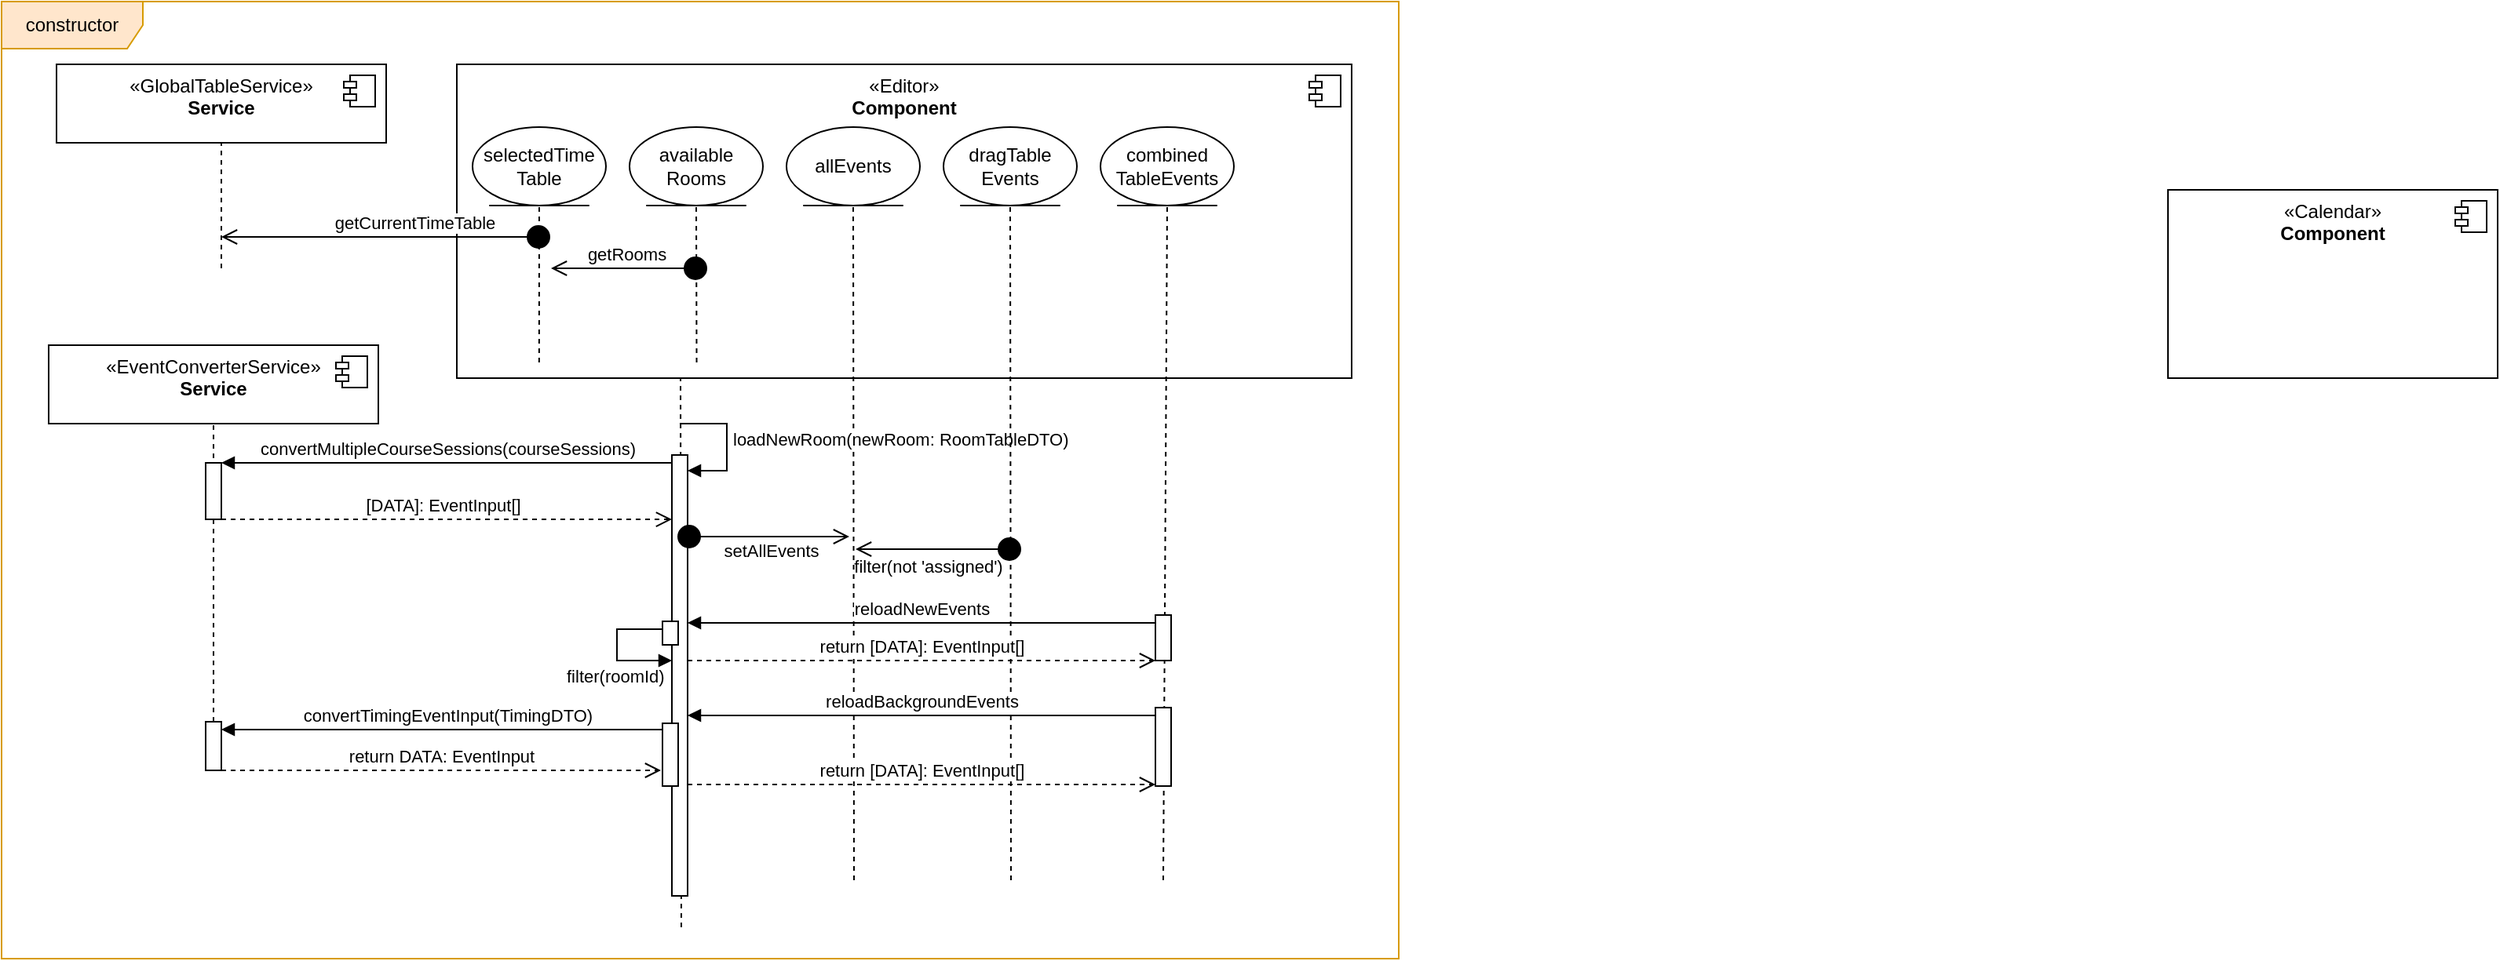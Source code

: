 <mxfile version="24.8.9" pages="3">
  <diagram name="Constructor" id="OEYMvdProBL-vhro1fig">
    <mxGraphModel dx="1218" dy="1740" grid="1" gridSize="10" guides="1" tooltips="1" connect="1" arrows="1" fold="1" page="1" pageScale="1" pageWidth="827" pageHeight="1169" math="0" shadow="0">
      <root>
        <mxCell id="0" />
        <mxCell id="1" parent="0" />
        <mxCell id="YF4buj9jZzacIkhpLvDc-4" value="«Editor&lt;span style=&quot;background-color: initial;&quot;&gt;»&lt;/span&gt;&lt;div&gt;&lt;b&gt;Component&lt;/b&gt;&lt;/div&gt;" style="html=1;dropTarget=0;whiteSpace=wrap;verticalAlign=top;" vertex="1" parent="1">
          <mxGeometry x="570" y="130" width="570" height="200" as="geometry" />
        </mxCell>
        <mxCell id="YF4buj9jZzacIkhpLvDc-5" value="" style="shape=module;jettyWidth=8;jettyHeight=4;" vertex="1" parent="YF4buj9jZzacIkhpLvDc-4">
          <mxGeometry x="1" width="20" height="20" relative="1" as="geometry">
            <mxPoint x="-27" y="7" as="offset" />
          </mxGeometry>
        </mxCell>
        <mxCell id="YF4buj9jZzacIkhpLvDc-9" value="«Calendar&lt;span style=&quot;background-color: initial;&quot;&gt;»&lt;/span&gt;&lt;div&gt;&lt;b&gt;Component&lt;/b&gt;&lt;/div&gt;" style="html=1;dropTarget=0;whiteSpace=wrap;verticalAlign=top;" vertex="1" parent="1">
          <mxGeometry x="1660" y="210" width="210" height="120" as="geometry" />
        </mxCell>
        <mxCell id="YF4buj9jZzacIkhpLvDc-10" value="" style="shape=module;jettyWidth=8;jettyHeight=4;" vertex="1" parent="YF4buj9jZzacIkhpLvDc-9">
          <mxGeometry x="1" width="20" height="20" relative="1" as="geometry">
            <mxPoint x="-27" y="7" as="offset" />
          </mxGeometry>
        </mxCell>
        <mxCell id="YF4buj9jZzacIkhpLvDc-45" value="«&lt;span style=&quot;text-align: left;&quot;&gt;GlobalTableService&lt;/span&gt;&lt;span style=&quot;background-color: initial;&quot;&gt;»&lt;/span&gt;&lt;div&gt;&lt;b&gt;Service&lt;/b&gt;&lt;/div&gt;" style="html=1;dropTarget=0;whiteSpace=wrap;verticalAlign=top;" vertex="1" parent="1">
          <mxGeometry x="315" y="130" width="210" height="50" as="geometry" />
        </mxCell>
        <mxCell id="YF4buj9jZzacIkhpLvDc-46" value="" style="shape=module;jettyWidth=8;jettyHeight=4;" vertex="1" parent="YF4buj9jZzacIkhpLvDc-45">
          <mxGeometry x="1" width="20" height="20" relative="1" as="geometry">
            <mxPoint x="-27" y="7" as="offset" />
          </mxGeometry>
        </mxCell>
        <mxCell id="YF4buj9jZzacIkhpLvDc-47" value="selectedTime&lt;br&gt;Table" style="ellipse;shape=umlEntity;whiteSpace=wrap;html=1;" vertex="1" parent="1">
          <mxGeometry x="580" y="170" width="85" height="50" as="geometry" />
        </mxCell>
        <mxCell id="YF4buj9jZzacIkhpLvDc-48" value="" style="endArrow=none;dashed=1;html=1;rounded=0;entryX=0.5;entryY=1;entryDx=0;entryDy=0;exitX=0.092;exitY=0.95;exitDx=0;exitDy=0;exitPerimeter=0;" edge="1" parent="1" target="YF4buj9jZzacIkhpLvDc-47" source="YF4buj9jZzacIkhpLvDc-4">
          <mxGeometry width="50" height="50" relative="1" as="geometry">
            <mxPoint x="620" y="400" as="sourcePoint" />
            <mxPoint x="624" y="230" as="targetPoint" />
          </mxGeometry>
        </mxCell>
        <mxCell id="YF4buj9jZzacIkhpLvDc-49" value="available&lt;br&gt;Rooms" style="ellipse;shape=umlEntity;whiteSpace=wrap;html=1;" vertex="1" parent="1">
          <mxGeometry x="680" y="170" width="85" height="50" as="geometry" />
        </mxCell>
        <mxCell id="YF4buj9jZzacIkhpLvDc-50" value="" style="endArrow=none;dashed=1;html=1;rounded=0;entryX=0.5;entryY=1;entryDx=0;entryDy=0;exitX=0.268;exitY=0.95;exitDx=0;exitDy=0;exitPerimeter=0;" edge="1" parent="1" target="YF4buj9jZzacIkhpLvDc-49" source="YF4buj9jZzacIkhpLvDc-4">
          <mxGeometry width="50" height="50" relative="1" as="geometry">
            <mxPoint x="723" y="400" as="sourcePoint" />
            <mxPoint x="724" y="230" as="targetPoint" />
          </mxGeometry>
        </mxCell>
        <mxCell id="YF4buj9jZzacIkhpLvDc-51" value="allEvents" style="ellipse;shape=umlEntity;whiteSpace=wrap;html=1;" vertex="1" parent="1">
          <mxGeometry x="780" y="170" width="85" height="50" as="geometry" />
        </mxCell>
        <mxCell id="YF4buj9jZzacIkhpLvDc-52" value="" style="endArrow=none;dashed=1;html=1;rounded=0;entryX=0.5;entryY=1;entryDx=0;entryDy=0;" edge="1" parent="1" target="YF4buj9jZzacIkhpLvDc-51">
          <mxGeometry width="50" height="50" relative="1" as="geometry">
            <mxPoint x="823" y="650" as="sourcePoint" />
            <mxPoint x="794" y="570" as="targetPoint" />
          </mxGeometry>
        </mxCell>
        <mxCell id="YF4buj9jZzacIkhpLvDc-53" value="" style="endArrow=none;dashed=1;html=1;rounded=0;entryX=0.5;entryY=1;entryDx=0;entryDy=0;" edge="1" parent="1" target="YF4buj9jZzacIkhpLvDc-45">
          <mxGeometry width="50" height="50" relative="1" as="geometry">
            <mxPoint x="420" y="260" as="sourcePoint" />
            <mxPoint x="380" y="235" as="targetPoint" />
          </mxGeometry>
        </mxCell>
        <mxCell id="YF4buj9jZzacIkhpLvDc-54" value="getCurrentTimeTable" style="html=1;verticalAlign=bottom;startArrow=circle;startFill=1;endArrow=open;startSize=6;endSize=8;curved=0;rounded=0;" edge="1" parent="1">
          <mxGeometry x="-0.165" width="80" relative="1" as="geometry">
            <mxPoint x="630" y="240" as="sourcePoint" />
            <mxPoint x="420" y="240" as="targetPoint" />
            <mxPoint as="offset" />
          </mxGeometry>
        </mxCell>
        <mxCell id="YF4buj9jZzacIkhpLvDc-57" value="getRooms" style="html=1;verticalAlign=bottom;startArrow=circle;startFill=1;endArrow=open;startSize=6;endSize=8;curved=0;rounded=0;" edge="1" parent="1">
          <mxGeometry x="0.052" width="80" relative="1" as="geometry">
            <mxPoint x="730" y="260" as="sourcePoint" />
            <mxPoint x="630" y="260" as="targetPoint" />
            <mxPoint as="offset" />
          </mxGeometry>
        </mxCell>
        <mxCell id="YF4buj9jZzacIkhpLvDc-59" value="«&lt;span style=&quot;text-align: left;&quot;&gt;EventConverterService&lt;/span&gt;&lt;span style=&quot;background-color: initial;&quot;&gt;»&lt;/span&gt;&lt;div&gt;&lt;b&gt;Service&lt;/b&gt;&lt;/div&gt;" style="html=1;dropTarget=0;whiteSpace=wrap;verticalAlign=top;" vertex="1" parent="1">
          <mxGeometry x="310" y="309" width="210" height="50" as="geometry" />
        </mxCell>
        <mxCell id="YF4buj9jZzacIkhpLvDc-60" value="" style="shape=module;jettyWidth=8;jettyHeight=4;" vertex="1" parent="YF4buj9jZzacIkhpLvDc-59">
          <mxGeometry x="1" width="20" height="20" relative="1" as="geometry">
            <mxPoint x="-27" y="7" as="offset" />
          </mxGeometry>
        </mxCell>
        <mxCell id="YF4buj9jZzacIkhpLvDc-61" value="" style="endArrow=none;dashed=1;html=1;rounded=0;entryX=0.5;entryY=1;entryDx=0;entryDy=0;" edge="1" parent="1" target="YF4buj9jZzacIkhpLvDc-59">
          <mxGeometry width="50" height="50" relative="1" as="geometry">
            <mxPoint x="415" y="579" as="sourcePoint" />
            <mxPoint x="375" y="424" as="targetPoint" />
          </mxGeometry>
        </mxCell>
        <mxCell id="YF4buj9jZzacIkhpLvDc-62" value="constructor" style="shape=umlFrame;whiteSpace=wrap;html=1;pointerEvents=0;width=90;height=30;fillColor=#ffe6cc;strokeColor=#d79b00;" vertex="1" parent="1">
          <mxGeometry x="280" y="90" width="890" height="610" as="geometry" />
        </mxCell>
        <mxCell id="YF4buj9jZzacIkhpLvDc-64" value="" style="html=1;verticalAlign=bottom;endArrow=open;dashed=1;endSize=8;curved=0;rounded=0;" edge="1" parent="1" target="YF4buj9jZzacIkhpLvDc-70">
          <mxGeometry x="-0.001" relative="1" as="geometry">
            <mxPoint x="420" y="420.01" as="sourcePoint" />
            <mxPoint x="820.23" y="420" as="targetPoint" />
            <mxPoint as="offset" />
          </mxGeometry>
        </mxCell>
        <mxCell id="YF4buj9jZzacIkhpLvDc-65" value="[DATA]: EventInput[]" style="edgeLabel;html=1;align=center;verticalAlign=middle;resizable=0;points=[];" vertex="1" connectable="0" parent="YF4buj9jZzacIkhpLvDc-64">
          <mxGeometry x="0.173" y="1" relative="1" as="geometry">
            <mxPoint x="-28" y="-8" as="offset" />
          </mxGeometry>
        </mxCell>
        <mxCell id="YF4buj9jZzacIkhpLvDc-66" value="" style="html=1;points=[[0,0,0,0,5],[0,1,0,0,-5],[1,0,0,0,5],[1,1,0,0,-5]];perimeter=orthogonalPerimeter;outlineConnect=0;targetShapes=umlLifeline;portConstraint=eastwest;newEdgeStyle={&quot;curved&quot;:0,&quot;rounded&quot;:0};" vertex="1" parent="1">
          <mxGeometry x="410" y="384" width="10" height="36" as="geometry" />
        </mxCell>
        <mxCell id="YF4buj9jZzacIkhpLvDc-69" value="" style="endArrow=none;dashed=1;html=1;rounded=0;entryX=0.25;entryY=1;entryDx=0;entryDy=0;" edge="1" parent="1" target="YF4buj9jZzacIkhpLvDc-4">
          <mxGeometry width="50" height="50" relative="1" as="geometry">
            <mxPoint x="713" y="680" as="sourcePoint" />
            <mxPoint x="824" y="500" as="targetPoint" />
          </mxGeometry>
        </mxCell>
        <mxCell id="YF4buj9jZzacIkhpLvDc-70" value="" style="html=1;points=[[0,0,0,0,5],[0,1,0,0,-5],[1,0,0,0,5],[1,1,0,0,-5]];perimeter=orthogonalPerimeter;outlineConnect=0;targetShapes=umlLifeline;portConstraint=eastwest;newEdgeStyle={&quot;curved&quot;:0,&quot;rounded&quot;:0};" vertex="1" parent="1">
          <mxGeometry x="707" y="379" width="10" height="281" as="geometry" />
        </mxCell>
        <mxCell id="YF4buj9jZzacIkhpLvDc-71" value="loadNewRoom(newRoom: RoomTableDTO)" style="html=1;align=left;spacingLeft=2;endArrow=block;rounded=0;edgeStyle=orthogonalEdgeStyle;curved=0;rounded=0;" edge="1" target="YF4buj9jZzacIkhpLvDc-70" parent="1">
          <mxGeometry x="-0.059" relative="1" as="geometry">
            <mxPoint x="712" y="359" as="sourcePoint" />
            <Array as="points">
              <mxPoint x="742" y="389" />
            </Array>
            <mxPoint as="offset" />
          </mxGeometry>
        </mxCell>
        <mxCell id="YF4buj9jZzacIkhpLvDc-72" value="convertMultipleCourseSessions(courseSessions)" style="html=1;verticalAlign=bottom;endArrow=block;curved=0;rounded=0;exitX=0;exitY=0;exitDx=0;exitDy=5;exitPerimeter=0;" edge="1" parent="1" source="YF4buj9jZzacIkhpLvDc-70">
          <mxGeometry width="80" relative="1" as="geometry">
            <mxPoint x="540" y="390" as="sourcePoint" />
            <mxPoint x="420" y="384" as="targetPoint" />
          </mxGeometry>
        </mxCell>
        <mxCell id="YF4buj9jZzacIkhpLvDc-74" value="dragTable&lt;br&gt;Events" style="ellipse;shape=umlEntity;whiteSpace=wrap;html=1;" vertex="1" parent="1">
          <mxGeometry x="880" y="170" width="85" height="50" as="geometry" />
        </mxCell>
        <mxCell id="YF4buj9jZzacIkhpLvDc-75" value="" style="endArrow=none;dashed=1;html=1;rounded=0;entryX=0.5;entryY=1;entryDx=0;entryDy=0;" edge="1" parent="1" target="YF4buj9jZzacIkhpLvDc-74">
          <mxGeometry width="50" height="50" relative="1" as="geometry">
            <mxPoint x="923" y="650" as="sourcePoint" />
            <mxPoint x="894" y="590" as="targetPoint" />
          </mxGeometry>
        </mxCell>
        <mxCell id="YF4buj9jZzacIkhpLvDc-76" value="combined&lt;br&gt;TableEvents" style="ellipse;shape=umlEntity;whiteSpace=wrap;html=1;" vertex="1" parent="1">
          <mxGeometry x="980" y="170" width="85" height="50" as="geometry" />
        </mxCell>
        <mxCell id="YF4buj9jZzacIkhpLvDc-77" value="" style="endArrow=none;dashed=1;html=1;rounded=0;entryX=0.5;entryY=1;entryDx=0;entryDy=0;" edge="1" parent="1" target="YF4buj9jZzacIkhpLvDc-76">
          <mxGeometry width="50" height="50" relative="1" as="geometry">
            <mxPoint x="1020" y="650" as="sourcePoint" />
            <mxPoint x="994" y="590" as="targetPoint" />
          </mxGeometry>
        </mxCell>
        <mxCell id="YF4buj9jZzacIkhpLvDc-78" value="&lt;span style=&quot;&quot;&gt;setAllEvents&lt;/span&gt;" style="html=1;verticalAlign=bottom;startArrow=circle;startFill=1;endArrow=open;startSize=6;endSize=8;curved=0;rounded=0;strokeColor=default;fontColor=default;labelBackgroundColor=none;" edge="1" parent="1">
          <mxGeometry x="0.091" y="-18" width="80" relative="1" as="geometry">
            <mxPoint x="710" y="431" as="sourcePoint" />
            <mxPoint x="820" y="431" as="targetPoint" />
            <mxPoint as="offset" />
          </mxGeometry>
        </mxCell>
        <mxCell id="YF4buj9jZzacIkhpLvDc-79" value="&lt;span style=&quot;&quot;&gt;filter(not &#39;assigned&#39;)&lt;/span&gt;" style="html=1;verticalAlign=bottom;startArrow=circle;startFill=1;endArrow=open;startSize=6;endSize=8;curved=0;rounded=0;strokeColor=default;fontColor=default;labelBackgroundColor=none;" edge="1" parent="1">
          <mxGeometry x="0.132" y="20" width="80" relative="1" as="geometry">
            <mxPoint x="930" y="439" as="sourcePoint" />
            <mxPoint x="824" y="439" as="targetPoint" />
            <mxPoint as="offset" />
          </mxGeometry>
        </mxCell>
        <mxCell id="YF4buj9jZzacIkhpLvDc-80" value="" style="html=1;points=[[0,0,0,0,5],[0,1,0,0,-5],[1,0,0,0,5],[1,1,0,0,-5]];perimeter=orthogonalPerimeter;outlineConnect=0;targetShapes=umlLifeline;portConstraint=eastwest;newEdgeStyle={&quot;curved&quot;:0,&quot;rounded&quot;:0};" vertex="1" parent="1">
          <mxGeometry x="1015" y="481" width="10" height="29" as="geometry" />
        </mxCell>
        <mxCell id="YF4buj9jZzacIkhpLvDc-81" value="reloadNewEvents" style="html=1;verticalAlign=bottom;endArrow=block;curved=0;rounded=0;exitX=0;exitY=0;exitDx=0;exitDy=5;exitPerimeter=0;" edge="1" parent="1" source="YF4buj9jZzacIkhpLvDc-80">
          <mxGeometry x="0.003" relative="1" as="geometry">
            <mxPoint x="1018" y="486" as="sourcePoint" />
            <mxPoint x="717" y="486" as="targetPoint" />
            <mxPoint as="offset" />
          </mxGeometry>
        </mxCell>
        <mxCell id="YF4buj9jZzacIkhpLvDc-82" value="return [DATA]: EventInput[]" style="html=1;verticalAlign=bottom;endArrow=open;dashed=1;endSize=8;curved=0;rounded=0;entryX=0;entryY=1;entryDx=0;entryDy=-5;entryPerimeter=0;" edge="1" parent="1">
          <mxGeometry x="-0.002" relative="1" as="geometry">
            <mxPoint x="1015" y="510" as="targetPoint" />
            <mxPoint x="717" y="510" as="sourcePoint" />
            <mxPoint as="offset" />
          </mxGeometry>
        </mxCell>
        <mxCell id="YF4buj9jZzacIkhpLvDc-87" value="filter(roomId)" style="html=1;align=left;spacingLeft=2;endArrow=block;rounded=0;edgeStyle=orthogonalEdgeStyle;curved=0;rounded=0;labelBackgroundColor=none;" edge="1" target="YF4buj9jZzacIkhpLvDc-70" parent="1">
          <mxGeometry x="0.263" y="-41" relative="1" as="geometry">
            <mxPoint x="702" y="490" as="sourcePoint" />
            <Array as="points">
              <mxPoint x="672" y="490" />
              <mxPoint x="672" y="510" />
            </Array>
            <mxPoint x="707" y="520" as="targetPoint" />
            <mxPoint x="-40" y="-31" as="offset" />
          </mxGeometry>
        </mxCell>
        <mxCell id="YF4buj9jZzacIkhpLvDc-88" value="" style="html=1;points=[[0,0,0,0,5],[0,1,0,0,-5],[1,0,0,0,5],[1,1,0,0,-5]];perimeter=orthogonalPerimeter;outlineConnect=0;targetShapes=umlLifeline;portConstraint=eastwest;newEdgeStyle={&quot;curved&quot;:0,&quot;rounded&quot;:0};" vertex="1" parent="1">
          <mxGeometry x="701" y="485" width="10" height="15" as="geometry" />
        </mxCell>
        <mxCell id="YF4buj9jZzacIkhpLvDc-94" value="" style="html=1;points=[[0,0,0,0,5],[0,1,0,0,-5],[1,0,0,0,5],[1,1,0,0,-5]];perimeter=orthogonalPerimeter;outlineConnect=0;targetShapes=umlLifeline;portConstraint=eastwest;newEdgeStyle={&quot;curved&quot;:0,&quot;rounded&quot;:0};" vertex="1" parent="1">
          <mxGeometry x="1015" y="540" width="10" height="50" as="geometry" />
        </mxCell>
        <mxCell id="YF4buj9jZzacIkhpLvDc-95" value="reloadBackgroundEvents" style="html=1;verticalAlign=bottom;endArrow=block;curved=0;rounded=0;exitX=0;exitY=0;exitDx=0;exitDy=5;exitPerimeter=0;" edge="1" parent="1" source="YF4buj9jZzacIkhpLvDc-94">
          <mxGeometry x="0.003" relative="1" as="geometry">
            <mxPoint x="1018" y="545" as="sourcePoint" />
            <mxPoint x="717" y="545" as="targetPoint" />
            <mxPoint as="offset" />
          </mxGeometry>
        </mxCell>
        <mxCell id="YF4buj9jZzacIkhpLvDc-96" value="return [DATA]: EventInput[]" style="html=1;verticalAlign=bottom;endArrow=open;dashed=1;endSize=8;curved=0;rounded=0;entryX=0;entryY=1;entryDx=0;entryDy=-5;entryPerimeter=0;" edge="1" parent="1">
          <mxGeometry relative="1" as="geometry">
            <mxPoint x="1015" y="589" as="targetPoint" />
            <mxPoint x="717" y="589" as="sourcePoint" />
          </mxGeometry>
        </mxCell>
        <mxCell id="YF4buj9jZzacIkhpLvDc-99" value="" style="html=1;points=[[0,0,0,0,5],[0,1,0,0,-5],[1,0,0,0,5],[1,1,0,0,-5]];perimeter=orthogonalPerimeter;outlineConnect=0;targetShapes=umlLifeline;portConstraint=eastwest;newEdgeStyle={&quot;curved&quot;:0,&quot;rounded&quot;:0};" vertex="1" parent="1">
          <mxGeometry x="410" y="549" width="10" height="31" as="geometry" />
        </mxCell>
        <mxCell id="YF4buj9jZzacIkhpLvDc-100" value="convertTimingEventInput(TimingDTO)" style="html=1;verticalAlign=bottom;endArrow=block;curved=0;rounded=0;entryX=1;entryY=0;entryDx=0;entryDy=5;" edge="1" target="YF4buj9jZzacIkhpLvDc-99" parent="1">
          <mxGeometry relative="1" as="geometry">
            <mxPoint x="707" y="554" as="sourcePoint" />
          </mxGeometry>
        </mxCell>
        <mxCell id="YF4buj9jZzacIkhpLvDc-101" value="return DATA: EventInput" style="html=1;verticalAlign=bottom;endArrow=open;dashed=1;endSize=8;curved=0;rounded=0;" edge="1" source="YF4buj9jZzacIkhpLvDc-99" parent="1">
          <mxGeometry relative="1" as="geometry">
            <mxPoint x="700" y="580" as="targetPoint" />
            <mxPoint x="420" y="589" as="sourcePoint" />
          </mxGeometry>
        </mxCell>
        <mxCell id="YF4buj9jZzacIkhpLvDc-102" value="" style="html=1;points=[[0,0,0,0,5],[0,1,0,0,-5],[1,0,0,0,5],[1,1,0,0,-5]];perimeter=orthogonalPerimeter;outlineConnect=0;targetShapes=umlLifeline;portConstraint=eastwest;newEdgeStyle={&quot;curved&quot;:0,&quot;rounded&quot;:0};" vertex="1" parent="1">
          <mxGeometry x="701" y="550" width="10" height="40" as="geometry" />
        </mxCell>
      </root>
    </mxGraphModel>
  </diagram>
  <diagram id="rB-nJTwLD42lY_pZeYb6" name="models">
    <mxGraphModel dx="792" dy="1097" grid="1" gridSize="10" guides="1" tooltips="1" connect="1" arrows="1" fold="1" page="1" pageScale="1" pageWidth="827" pageHeight="1169" math="0" shadow="0">
      <root>
        <mxCell id="0" />
        <mxCell id="1" parent="0" />
        <mxCell id="kin64pT6mvpHCst4erMa-1" value="&lt;div&gt;«class»&lt;/div&gt;&lt;b&gt;CourseSessionDTO&lt;/b&gt;" style="swimlane;fontStyle=0;childLayout=stackLayout;horizontal=1;startSize=40;fillColor=none;horizontalStack=0;resizeParent=1;resizeParentMax=0;resizeLast=0;collapsible=1;marginBottom=0;whiteSpace=wrap;html=1;" vertex="1" parent="1">
          <mxGeometry x="20" y="20" width="210" height="352" as="geometry" />
        </mxCell>
        <mxCell id="kin64pT6mvpHCst4erMa-2" value="+ id: number" style="text;strokeColor=none;fillColor=none;align=left;verticalAlign=top;spacingLeft=4;spacingRight=4;overflow=hidden;rotatable=0;points=[[0,0.5],[1,0.5]];portConstraint=eastwest;whiteSpace=wrap;html=1;" vertex="1" parent="kin64pT6mvpHCst4erMa-1">
          <mxGeometry y="40" width="210" height="26" as="geometry" />
        </mxCell>
        <mxCell id="kin64pT6mvpHCst4erMa-3" value="+ name: string" style="text;strokeColor=none;fillColor=none;align=left;verticalAlign=top;spacingLeft=4;spacingRight=4;overflow=hidden;rotatable=0;points=[[0,0.5],[1,0.5]];portConstraint=eastwest;whiteSpace=wrap;html=1;" vertex="1" parent="kin64pT6mvpHCst4erMa-1">
          <mxGeometry y="66" width="210" height="26" as="geometry" />
        </mxCell>
        <mxCell id="kin64pT6mvpHCst4erMa-4" value="+ assigend: boolean" style="text;strokeColor=none;fillColor=none;align=left;verticalAlign=top;spacingLeft=4;spacingRight=4;overflow=hidden;rotatable=0;points=[[0,0.5],[1,0.5]];portConstraint=eastwest;whiteSpace=wrap;html=1;" vertex="1" parent="kin64pT6mvpHCst4erMa-1">
          <mxGeometry y="92" width="210" height="26" as="geometry" />
        </mxCell>
        <mxCell id="kin64pT6mvpHCst4erMa-8" value="+ fixed: boolean" style="text;strokeColor=none;fillColor=none;align=left;verticalAlign=top;spacingLeft=4;spacingRight=4;overflow=hidden;rotatable=0;points=[[0,0.5],[1,0.5]];portConstraint=eastwest;whiteSpace=wrap;html=1;" vertex="1" parent="kin64pT6mvpHCst4erMa-1">
          <mxGeometry y="118" width="210" height="26" as="geometry" />
        </mxCell>
        <mxCell id="kin64pT6mvpHCst4erMa-10" value="+ duration: number" style="text;strokeColor=none;fillColor=none;align=left;verticalAlign=top;spacingLeft=4;spacingRight=4;overflow=hidden;rotatable=0;points=[[0,0.5],[1,0.5]];portConstraint=eastwest;whiteSpace=wrap;html=1;" vertex="1" parent="kin64pT6mvpHCst4erMa-1">
          <mxGeometry y="144" width="210" height="26" as="geometry" />
        </mxCell>
        <mxCell id="kin64pT6mvpHCst4erMa-9" value="+ courseID: number" style="text;strokeColor=none;fillColor=none;align=left;verticalAlign=top;spacingLeft=4;spacingRight=4;overflow=hidden;rotatable=0;points=[[0,0.5],[1,0.5]];portConstraint=eastwest;whiteSpace=wrap;html=1;" vertex="1" parent="kin64pT6mvpHCst4erMa-1">
          <mxGeometry y="170" width="210" height="26" as="geometry" />
        </mxCell>
        <mxCell id="kin64pT6mvpHCst4erMa-11" value="+ semester: number" style="text;strokeColor=none;fillColor=none;align=left;verticalAlign=top;spacingLeft=4;spacingRight=4;overflow=hidden;rotatable=0;points=[[0,0.5],[1,0.5]];portConstraint=eastwest;whiteSpace=wrap;html=1;" vertex="1" parent="kin64pT6mvpHCst4erMa-1">
          <mxGeometry y="196" width="210" height="26" as="geometry" />
        </mxCell>
        <mxCell id="kin64pT6mvpHCst4erMa-12" value="+ studyType: string" style="text;strokeColor=none;fillColor=none;align=left;verticalAlign=top;spacingLeft=4;spacingRight=4;overflow=hidden;rotatable=0;points=[[0,0.5],[1,0.5]];portConstraint=eastwest;whiteSpace=wrap;html=1;" vertex="1" parent="kin64pT6mvpHCst4erMa-1">
          <mxGeometry y="222" width="210" height="26" as="geometry" />
        </mxCell>
        <mxCell id="kin64pT6mvpHCst4erMa-14" value="+ numberOfParticipants: number" style="text;strokeColor=none;fillColor=none;align=left;verticalAlign=top;spacingLeft=4;spacingRight=4;overflow=hidden;rotatable=0;points=[[0,0.5],[1,0.5]];portConstraint=eastwest;whiteSpace=wrap;html=1;" vertex="1" parent="kin64pT6mvpHCst4erMa-1">
          <mxGeometry y="248" width="210" height="26" as="geometry" />
        </mxCell>
        <mxCell id="kin64pT6mvpHCst4erMa-13" value="+ timingConstraints: TimingDTO[]" style="text;strokeColor=none;fillColor=none;align=left;verticalAlign=top;spacingLeft=4;spacingRight=4;overflow=hidden;rotatable=0;points=[[0,0.5],[1,0.5]];portConstraint=eastwest;whiteSpace=wrap;html=1;" vertex="1" parent="kin64pT6mvpHCst4erMa-1">
          <mxGeometry y="274" width="210" height="26" as="geometry" />
        </mxCell>
        <mxCell id="kin64pT6mvpHCst4erMa-15" value="+ timing: TimingDTO | null" style="text;strokeColor=none;fillColor=none;align=left;verticalAlign=top;spacingLeft=4;spacingRight=4;overflow=hidden;rotatable=0;points=[[0,0.5],[1,0.5]];portConstraint=eastwest;whiteSpace=wrap;html=1;" vertex="1" parent="kin64pT6mvpHCst4erMa-1">
          <mxGeometry y="300" width="210" height="26" as="geometry" />
        </mxCell>
        <mxCell id="kin64pT6mvpHCst4erMa-16" value="+ roomTable: RoomTableDTO | null" style="text;strokeColor=none;fillColor=none;align=left;verticalAlign=top;spacingLeft=4;spacingRight=4;overflow=hidden;rotatable=0;points=[[0,0.5],[1,0.5]];portConstraint=eastwest;whiteSpace=wrap;html=1;" vertex="1" parent="kin64pT6mvpHCst4erMa-1">
          <mxGeometry y="326" width="210" height="26" as="geometry" />
        </mxCell>
        <mxCell id="kin64pT6mvpHCst4erMa-17" value="&lt;div&gt;«class»&lt;/div&gt;&lt;b&gt;CourseDTO&lt;/b&gt;" style="swimlane;fontStyle=0;childLayout=stackLayout;horizontal=1;startSize=40;fillColor=none;horizontalStack=0;resizeParent=1;resizeParentMax=0;resizeLast=0;collapsible=1;marginBottom=0;whiteSpace=wrap;html=1;" vertex="1" parent="1">
          <mxGeometry x="260" y="20" width="210" height="378" as="geometry" />
        </mxCell>
        <mxCell id="kin64pT6mvpHCst4erMa-18" value="+ id: number" style="text;strokeColor=none;fillColor=none;align=left;verticalAlign=top;spacingLeft=4;spacingRight=4;overflow=hidden;rotatable=0;points=[[0,0.5],[1,0.5]];portConstraint=eastwest;whiteSpace=wrap;html=1;" vertex="1" parent="kin64pT6mvpHCst4erMa-17">
          <mxGeometry y="40" width="210" height="26" as="geometry" />
        </mxCell>
        <mxCell id="kin64pT6mvpHCst4erMa-19" value="+ name: string" style="text;strokeColor=none;fillColor=none;align=left;verticalAlign=top;spacingLeft=4;spacingRight=4;overflow=hidden;rotatable=0;points=[[0,0.5],[1,0.5]];portConstraint=eastwest;whiteSpace=wrap;html=1;" vertex="1" parent="kin64pT6mvpHCst4erMa-17">
          <mxGeometry y="66" width="210" height="26" as="geometry" />
        </mxCell>
        <mxCell id="kin64pT6mvpHCst4erMa-20" value="+ courseType: string" style="text;strokeColor=none;fillColor=none;align=left;verticalAlign=top;spacingLeft=4;spacingRight=4;overflow=hidden;rotatable=0;points=[[0,0.5],[1,0.5]];portConstraint=eastwest;whiteSpace=wrap;html=1;" vertex="1" parent="kin64pT6mvpHCst4erMa-17">
          <mxGeometry y="92" width="210" height="26" as="geometry" />
        </mxCell>
        <mxCell id="kin64pT6mvpHCst4erMa-23" value="+ computerNecessary: boolean" style="text;strokeColor=none;fillColor=none;align=left;verticalAlign=top;spacingLeft=4;spacingRight=4;overflow=hidden;rotatable=0;points=[[0,0.5],[1,0.5]];portConstraint=eastwest;whiteSpace=wrap;html=1;" vertex="1" parent="kin64pT6mvpHCst4erMa-17">
          <mxGeometry y="118" width="210" height="26" as="geometry" />
        </mxCell>
        <mxCell id="kin64pT6mvpHCst4erMa-22" value="+ duration: number" style="text;strokeColor=none;fillColor=none;align=left;verticalAlign=top;spacingLeft=4;spacingRight=4;overflow=hidden;rotatable=0;points=[[0,0.5],[1,0.5]];portConstraint=eastwest;whiteSpace=wrap;html=1;" vertex="1" parent="kin64pT6mvpHCst4erMa-17">
          <mxGeometry y="144" width="210" height="26" as="geometry" />
        </mxCell>
        <mxCell id="kin64pT6mvpHCst4erMa-24" value="+ createdAt: string" style="text;strokeColor=none;fillColor=none;align=left;verticalAlign=top;spacingLeft=4;spacingRight=4;overflow=hidden;rotatable=0;points=[[0,0.5],[1,0.5]];portConstraint=eastwest;whiteSpace=wrap;html=1;" vertex="1" parent="kin64pT6mvpHCst4erMa-17">
          <mxGeometry y="170" width="210" height="26" as="geometry" />
        </mxCell>
        <mxCell id="kin64pT6mvpHCst4erMa-25" value="+ updatedAt: string" style="text;strokeColor=none;fillColor=none;align=left;verticalAlign=top;spacingLeft=4;spacingRight=4;overflow=hidden;rotatable=0;points=[[0,0.5],[1,0.5]];portConstraint=eastwest;whiteSpace=wrap;html=1;" vertex="1" parent="kin64pT6mvpHCst4erMa-17">
          <mxGeometry y="196" width="210" height="26" as="geometry" />
        </mxCell>
        <mxCell id="kin64pT6mvpHCst4erMa-21" value="+ studyType: string" style="text;strokeColor=none;fillColor=none;align=left;verticalAlign=top;spacingLeft=4;spacingRight=4;overflow=hidden;rotatable=0;points=[[0,0.5],[1,0.5]];portConstraint=eastwest;whiteSpace=wrap;html=1;" vertex="1" parent="kin64pT6mvpHCst4erMa-17">
          <mxGeometry y="222" width="210" height="26" as="geometry" />
        </mxCell>
        <mxCell id="kin64pT6mvpHCst4erMa-26" value="+ numberOfParticipants: number" style="text;strokeColor=none;fillColor=none;align=left;verticalAlign=top;spacingLeft=4;spacingRight=4;overflow=hidden;rotatable=0;points=[[0,0.5],[1,0.5]];portConstraint=eastwest;whiteSpace=wrap;html=1;" vertex="1" parent="kin64pT6mvpHCst4erMa-17">
          <mxGeometry y="248" width="210" height="26" as="geometry" />
        </mxCell>
        <mxCell id="kin64pT6mvpHCst4erMa-27" value="+ timingConstraints: TimingDTO[]" style="text;strokeColor=none;fillColor=none;align=left;verticalAlign=top;spacingLeft=4;spacingRight=4;overflow=hidden;rotatable=0;points=[[0,0.5],[1,0.5]];portConstraint=eastwest;whiteSpace=wrap;html=1;" vertex="1" parent="kin64pT6mvpHCst4erMa-17">
          <mxGeometry y="274" width="210" height="26" as="geometry" />
        </mxCell>
        <mxCell id="kin64pT6mvpHCst4erMa-28" value="+ numberOfGroups: number" style="text;strokeColor=none;fillColor=none;align=left;verticalAlign=top;spacingLeft=4;spacingRight=4;overflow=hidden;rotatable=0;points=[[0,0.5],[1,0.5]];portConstraint=eastwest;whiteSpace=wrap;html=1;" vertex="1" parent="kin64pT6mvpHCst4erMa-17">
          <mxGeometry y="300" width="210" height="26" as="geometry" />
        </mxCell>
        <mxCell id="kin64pT6mvpHCst4erMa-29" value="+ split: boolean" style="text;strokeColor=none;fillColor=none;align=left;verticalAlign=top;spacingLeft=4;spacingRight=4;overflow=hidden;rotatable=0;points=[[0,0.5],[1,0.5]];portConstraint=eastwest;whiteSpace=wrap;html=1;" vertex="1" parent="kin64pT6mvpHCst4erMa-17">
          <mxGeometry y="326" width="210" height="26" as="geometry" />
        </mxCell>
        <mxCell id="kin64pT6mvpHCst4erMa-30" value="+ splitTimes: number[]" style="text;strokeColor=none;fillColor=none;align=left;verticalAlign=top;spacingLeft=4;spacingRight=4;overflow=hidden;rotatable=0;points=[[0,0.5],[1,0.5]];portConstraint=eastwest;whiteSpace=wrap;html=1;" vertex="1" parent="kin64pT6mvpHCst4erMa-17">
          <mxGeometry y="352" width="210" height="26" as="geometry" />
        </mxCell>
        <mxCell id="kin64pT6mvpHCst4erMa-31" value="&lt;div&gt;«class»&lt;/div&gt;&lt;b&gt;Room&lt;/b&gt;" style="swimlane;fontStyle=0;childLayout=stackLayout;horizontal=1;startSize=40;fillColor=none;horizontalStack=0;resizeParent=1;resizeParentMax=0;resizeLast=0;collapsible=1;marginBottom=0;whiteSpace=wrap;html=1;" vertex="1" parent="1">
          <mxGeometry x="260" y="410" width="210" height="222" as="geometry" />
        </mxCell>
        <mxCell id="kin64pT6mvpHCst4erMa-32" value="+ id: number" style="text;strokeColor=none;fillColor=none;align=left;verticalAlign=top;spacingLeft=4;spacingRight=4;overflow=hidden;rotatable=0;points=[[0,0.5],[1,0.5]];portConstraint=eastwest;whiteSpace=wrap;html=1;" vertex="1" parent="kin64pT6mvpHCst4erMa-31">
          <mxGeometry y="40" width="210" height="26" as="geometry" />
        </mxCell>
        <mxCell id="kin64pT6mvpHCst4erMa-34" value="+ capacity: number" style="text;strokeColor=none;fillColor=none;align=left;verticalAlign=top;spacingLeft=4;spacingRight=4;overflow=hidden;rotatable=0;points=[[0,0.5],[1,0.5]];portConstraint=eastwest;whiteSpace=wrap;html=1;" vertex="1" parent="kin64pT6mvpHCst4erMa-31">
          <mxGeometry y="66" width="210" height="26" as="geometry" />
        </mxCell>
        <mxCell id="kin64pT6mvpHCst4erMa-35" value="+ isComputerAvailable: boolean" style="text;strokeColor=none;fillColor=none;align=left;verticalAlign=top;spacingLeft=4;spacingRight=4;overflow=hidden;rotatable=0;points=[[0,0.5],[1,0.5]];portConstraint=eastwest;whiteSpace=wrap;html=1;" vertex="1" parent="kin64pT6mvpHCst4erMa-31">
          <mxGeometry y="92" width="210" height="26" as="geometry" />
        </mxCell>
        <mxCell id="kin64pT6mvpHCst4erMa-41" value="+ timingConstraints: TimingDTO[]" style="text;strokeColor=none;fillColor=none;align=left;verticalAlign=top;spacingLeft=4;spacingRight=4;overflow=hidden;rotatable=0;points=[[0,0.5],[1,0.5]];portConstraint=eastwest;whiteSpace=wrap;html=1;" vertex="1" parent="kin64pT6mvpHCst4erMa-31">
          <mxGeometry y="118" width="210" height="26" as="geometry" />
        </mxCell>
        <mxCell id="kin64pT6mvpHCst4erMa-33" value="+ tmpEvents: EventImpl[]" style="text;strokeColor=none;fillColor=none;align=left;verticalAlign=top;spacingLeft=4;spacingRight=4;overflow=hidden;rotatable=0;points=[[0,0.5],[1,0.5]];portConstraint=eastwest;whiteSpace=wrap;html=1;" vertex="1" parent="kin64pT6mvpHCst4erMa-31">
          <mxGeometry y="144" width="210" height="26" as="geometry" />
        </mxCell>
        <mxCell id="PLW3w9AfkaJKzvELSRnI-2" value="+ updatedAt: string" style="text;strokeColor=none;fillColor=none;align=left;verticalAlign=top;spacingLeft=4;spacingRight=4;overflow=hidden;rotatable=0;points=[[0,0.5],[1,0.5]];portConstraint=eastwest;whiteSpace=wrap;html=1;" vertex="1" parent="kin64pT6mvpHCst4erMa-31">
          <mxGeometry y="170" width="210" height="26" as="geometry" />
        </mxCell>
        <mxCell id="HrC1uOCENkF2FQWZSUqc-25" value="+ updatedAt: string" style="text;strokeColor=none;fillColor=none;align=left;verticalAlign=top;spacingLeft=4;spacingRight=4;overflow=hidden;rotatable=0;points=[[0,0.5],[1,0.5]];portConstraint=eastwest;whiteSpace=wrap;html=1;" vertex="1" parent="kin64pT6mvpHCst4erMa-31">
          <mxGeometry y="196" width="210" height="26" as="geometry" />
        </mxCell>
        <mxCell id="HrC1uOCENkF2FQWZSUqc-1" value="«class»&lt;b&gt;&lt;br&gt;TimeTableDTO&lt;/b&gt;" style="swimlane;fontStyle=0;childLayout=stackLayout;horizontal=1;startSize=40;fillColor=none;horizontalStack=0;resizeParent=1;resizeParentMax=0;resizeLast=0;collapsible=1;marginBottom=0;whiteSpace=wrap;html=1;" vertex="1" parent="1">
          <mxGeometry x="534" y="20" width="240" height="248" as="geometry" />
        </mxCell>
        <mxCell id="HrC1uOCENkF2FQWZSUqc-2" value="+ id: number" style="text;strokeColor=none;fillColor=none;align=left;verticalAlign=top;spacingLeft=4;spacingRight=4;overflow=hidden;rotatable=0;points=[[0,0.5],[1,0.5]];portConstraint=eastwest;whiteSpace=wrap;html=1;" vertex="1" parent="HrC1uOCENkF2FQWZSUqc-1">
          <mxGeometry y="40" width="240" height="26" as="geometry" />
        </mxCell>
        <mxCell id="HrC1uOCENkF2FQWZSUqc-3" value="+ semester: string" style="text;strokeColor=none;fillColor=none;align=left;verticalAlign=top;spacingLeft=4;spacingRight=4;overflow=hidden;rotatable=0;points=[[0,0.5],[1,0.5]];portConstraint=eastwest;whiteSpace=wrap;html=1;" vertex="1" parent="HrC1uOCENkF2FQWZSUqc-1">
          <mxGeometry y="66" width="240" height="26" as="geometry" />
        </mxCell>
        <mxCell id="HrC1uOCENkF2FQWZSUqc-4" value="+ year: number" style="text;strokeColor=none;fillColor=none;align=left;verticalAlign=top;spacingLeft=4;spacingRight=4;overflow=hidden;rotatable=0;points=[[0,0.5],[1,0.5]];portConstraint=eastwest;whiteSpace=wrap;html=1;" vertex="1" parent="HrC1uOCENkF2FQWZSUqc-1">
          <mxGeometry y="92" width="240" height="26" as="geometry" />
        </mxCell>
        <mxCell id="HrC1uOCENkF2FQWZSUqc-5" value="+ status: string" style="text;strokeColor=none;fillColor=none;align=left;verticalAlign=top;spacingLeft=4;spacingRight=4;overflow=hidden;rotatable=0;points=[[0,0.5],[1,0.5]];portConstraint=eastwest;whiteSpace=wrap;html=1;" vertex="1" parent="HrC1uOCENkF2FQWZSUqc-1">
          <mxGeometry y="118" width="240" height="26" as="geometry" />
        </mxCell>
        <mxCell id="HrC1uOCENkF2FQWZSUqc-6" value="+ roomTables: RoomTableDTO[]" style="text;strokeColor=none;fillColor=none;align=left;verticalAlign=top;spacingLeft=4;spacingRight=4;overflow=hidden;rotatable=0;points=[[0,0.5],[1,0.5]];portConstraint=eastwest;whiteSpace=wrap;html=1;" vertex="1" parent="HrC1uOCENkF2FQWZSUqc-1">
          <mxGeometry y="144" width="240" height="26" as="geometry" />
        </mxCell>
        <mxCell id="HrC1uOCENkF2FQWZSUqc-8" value="+ courseSessions: CourseSessionDTO[]" style="text;strokeColor=none;fillColor=none;align=left;verticalAlign=top;spacingLeft=4;spacingRight=4;overflow=hidden;rotatable=0;points=[[0,0.5],[1,0.5]];portConstraint=eastwest;whiteSpace=wrap;html=1;" vertex="1" parent="HrC1uOCENkF2FQWZSUqc-1">
          <mxGeometry y="170" width="240" height="26" as="geometry" />
        </mxCell>
        <mxCell id="HrC1uOCENkF2FQWZSUqc-9" value="+ createdAt: string" style="text;strokeColor=none;fillColor=none;align=left;verticalAlign=top;spacingLeft=4;spacingRight=4;overflow=hidden;rotatable=0;points=[[0,0.5],[1,0.5]];portConstraint=eastwest;whiteSpace=wrap;html=1;" vertex="1" parent="HrC1uOCENkF2FQWZSUqc-1">
          <mxGeometry y="196" width="240" height="26" as="geometry" />
        </mxCell>
        <mxCell id="HrC1uOCENkF2FQWZSUqc-7" value="+ updatedAt: string" style="text;strokeColor=none;fillColor=none;align=left;verticalAlign=top;spacingLeft=4;spacingRight=4;overflow=hidden;rotatable=0;points=[[0,0.5],[1,0.5]];portConstraint=eastwest;whiteSpace=wrap;html=1;" vertex="1" parent="HrC1uOCENkF2FQWZSUqc-1">
          <mxGeometry y="222" width="240" height="26" as="geometry" />
        </mxCell>
        <mxCell id="HrC1uOCENkF2FQWZSUqc-10" value="&lt;div&gt;«class»&lt;/div&gt;&lt;b&gt;TmpTimeTableDTO&lt;/b&gt;" style="swimlane;fontStyle=0;childLayout=stackLayout;horizontal=1;startSize=40;fillColor=none;horizontalStack=0;resizeParent=1;resizeParentMax=0;resizeLast=0;collapsible=1;marginBottom=0;whiteSpace=wrap;html=1;" vertex="1" parent="1">
          <mxGeometry x="534" y="300" width="186" height="196" as="geometry" />
        </mxCell>
        <mxCell id="HrC1uOCENkF2FQWZSUqc-11" value="+ name: string" style="text;strokeColor=none;fillColor=none;align=left;verticalAlign=top;spacingLeft=4;spacingRight=4;overflow=hidden;rotatable=0;points=[[0,0.5],[1,0.5]];portConstraint=eastwest;whiteSpace=wrap;html=1;" vertex="1" parent="HrC1uOCENkF2FQWZSUqc-10">
          <mxGeometry y="40" width="186" height="26" as="geometry" />
        </mxCell>
        <mxCell id="HrC1uOCENkF2FQWZSUqc-12" value="+ semester: string" style="text;strokeColor=none;fillColor=none;align=left;verticalAlign=top;spacingLeft=4;spacingRight=4;overflow=hidden;rotatable=0;points=[[0,0.5],[1,0.5]];portConstraint=eastwest;whiteSpace=wrap;html=1;" vertex="1" parent="HrC1uOCENkF2FQWZSUqc-10">
          <mxGeometry y="66" width="186" height="26" as="geometry" />
        </mxCell>
        <mxCell id="HrC1uOCENkF2FQWZSUqc-13" value="+ year: number" style="text;strokeColor=none;fillColor=none;align=left;verticalAlign=top;spacingLeft=4;spacingRight=4;overflow=hidden;rotatable=0;points=[[0,0.5],[1,0.5]];portConstraint=eastwest;whiteSpace=wrap;html=1;" vertex="1" parent="HrC1uOCENkF2FQWZSUqc-10">
          <mxGeometry y="92" width="186" height="26" as="geometry" />
        </mxCell>
        <mxCell id="HrC1uOCENkF2FQWZSUqc-14" value="+ status: string" style="text;strokeColor=none;fillColor=none;align=left;verticalAlign=top;spacingLeft=4;spacingRight=4;overflow=hidden;rotatable=0;points=[[0,0.5],[1,0.5]];portConstraint=eastwest;whiteSpace=wrap;html=1;" vertex="1" parent="HrC1uOCENkF2FQWZSUqc-10">
          <mxGeometry y="118" width="186" height="26" as="geometry" />
        </mxCell>
        <mxCell id="HrC1uOCENkF2FQWZSUqc-15" value="+ courses: CourseDTO[]" style="text;strokeColor=none;fillColor=none;align=left;verticalAlign=top;spacingLeft=4;spacingRight=4;overflow=hidden;rotatable=0;points=[[0,0.5],[1,0.5]];portConstraint=eastwest;whiteSpace=wrap;html=1;" vertex="1" parent="HrC1uOCENkF2FQWZSUqc-10">
          <mxGeometry y="144" width="186" height="26" as="geometry" />
        </mxCell>
        <mxCell id="HrC1uOCENkF2FQWZSUqc-16" value="+ rooms: RoomDTO[]" style="text;strokeColor=none;fillColor=none;align=left;verticalAlign=top;spacingLeft=4;spacingRight=4;overflow=hidden;rotatable=0;points=[[0,0.5],[1,0.5]];portConstraint=eastwest;whiteSpace=wrap;html=1;" vertex="1" parent="HrC1uOCENkF2FQWZSUqc-10">
          <mxGeometry y="170" width="186" height="26" as="geometry" />
        </mxCell>
        <mxCell id="HrC1uOCENkF2FQWZSUqc-19" value="&lt;div&gt;«class»&lt;/div&gt;&lt;b&gt;RoomTableDTO&lt;/b&gt;" style="swimlane;fontStyle=0;childLayout=stackLayout;horizontal=1;startSize=40;fillColor=none;horizontalStack=0;resizeParent=1;resizeParentMax=0;resizeLast=0;collapsible=1;marginBottom=0;whiteSpace=wrap;html=1;" vertex="1" parent="1">
          <mxGeometry x="20" y="410" width="210" height="170" as="geometry" />
        </mxCell>
        <mxCell id="HrC1uOCENkF2FQWZSUqc-20" value="+ id: number" style="text;strokeColor=none;fillColor=none;align=left;verticalAlign=top;spacingLeft=4;spacingRight=4;overflow=hidden;rotatable=0;points=[[0,0.5],[1,0.5]];portConstraint=eastwest;whiteSpace=wrap;html=1;" vertex="1" parent="HrC1uOCENkF2FQWZSUqc-19">
          <mxGeometry y="40" width="210" height="26" as="geometry" />
        </mxCell>
        <mxCell id="HrC1uOCENkF2FQWZSUqc-21" value="+ roomId: string" style="text;strokeColor=none;fillColor=none;align=left;verticalAlign=top;spacingLeft=4;spacingRight=4;overflow=hidden;rotatable=0;points=[[0,0.5],[1,0.5]];portConstraint=eastwest;whiteSpace=wrap;html=1;" vertex="1" parent="HrC1uOCENkF2FQWZSUqc-19">
          <mxGeometry y="66" width="210" height="26" as="geometry" />
        </mxCell>
        <mxCell id="HrC1uOCENkF2FQWZSUqc-22" value="+ capacity: number" style="text;strokeColor=none;fillColor=none;align=left;verticalAlign=top;spacingLeft=4;spacingRight=4;overflow=hidden;rotatable=0;points=[[0,0.5],[1,0.5]];portConstraint=eastwest;whiteSpace=wrap;html=1;" vertex="1" parent="HrC1uOCENkF2FQWZSUqc-19">
          <mxGeometry y="92" width="210" height="26" as="geometry" />
        </mxCell>
        <mxCell id="HrC1uOCENkF2FQWZSUqc-23" value="+ isComputerAvailable: boolean" style="text;strokeColor=none;fillColor=none;align=left;verticalAlign=top;spacingLeft=4;spacingRight=4;overflow=hidden;rotatable=0;points=[[0,0.5],[1,0.5]];portConstraint=eastwest;whiteSpace=wrap;html=1;" vertex="1" parent="HrC1uOCENkF2FQWZSUqc-19">
          <mxGeometry y="118" width="210" height="26" as="geometry" />
        </mxCell>
        <mxCell id="HrC1uOCENkF2FQWZSUqc-24" value="+ timingConstraints: TimingDTO[]" style="text;strokeColor=none;fillColor=none;align=left;verticalAlign=top;spacingLeft=4;spacingRight=4;overflow=hidden;rotatable=0;points=[[0,0.5],[1,0.5]];portConstraint=eastwest;whiteSpace=wrap;html=1;" vertex="1" parent="HrC1uOCENkF2FQWZSUqc-19">
          <mxGeometry y="144" width="210" height="26" as="geometry" />
        </mxCell>
        <mxCell id="PLW3w9AfkaJKzvELSRnI-3" value="«class»&lt;br&gt;&lt;b&gt;TimeTableNames&lt;/b&gt;" style="swimlane;fontStyle=0;childLayout=stackLayout;horizontal=1;startSize=40;fillColor=none;horizontalStack=0;resizeParent=1;resizeParentMax=0;resizeLast=0;collapsible=1;marginBottom=0;whiteSpace=wrap;html=1;" vertex="1" parent="1">
          <mxGeometry x="534" y="520" width="210" height="170" as="geometry" />
        </mxCell>
        <mxCell id="PLW3w9AfkaJKzvELSRnI-4" value="+ id: number" style="text;strokeColor=none;fillColor=none;align=left;verticalAlign=top;spacingLeft=4;spacingRight=4;overflow=hidden;rotatable=0;points=[[0,0.5],[1,0.5]];portConstraint=eastwest;whiteSpace=wrap;html=1;" vertex="1" parent="PLW3w9AfkaJKzvELSRnI-3">
          <mxGeometry y="40" width="210" height="26" as="geometry" />
        </mxCell>
        <mxCell id="PLW3w9AfkaJKzvELSRnI-5" value="+ name: string" style="text;strokeColor=none;fillColor=none;align=left;verticalAlign=top;spacingLeft=4;spacingRight=4;overflow=hidden;rotatable=0;points=[[0,0.5],[1,0.5]];portConstraint=eastwest;whiteSpace=wrap;html=1;" vertex="1" parent="PLW3w9AfkaJKzvELSRnI-3">
          <mxGeometry y="66" width="210" height="26" as="geometry" />
        </mxCell>
        <mxCell id="PLW3w9AfkaJKzvELSRnI-6" value="+ semester: boolean" style="text;strokeColor=none;fillColor=none;align=left;verticalAlign=top;spacingLeft=4;spacingRight=4;overflow=hidden;rotatable=0;points=[[0,0.5],[1,0.5]];portConstraint=eastwest;whiteSpace=wrap;html=1;" vertex="1" parent="PLW3w9AfkaJKzvELSRnI-3">
          <mxGeometry y="92" width="210" height="26" as="geometry" />
        </mxCell>
        <mxCell id="PLW3w9AfkaJKzvELSRnI-7" value="+ year: number" style="text;strokeColor=none;fillColor=none;align=left;verticalAlign=top;spacingLeft=4;spacingRight=4;overflow=hidden;rotatable=0;points=[[0,0.5],[1,0.5]];portConstraint=eastwest;whiteSpace=wrap;html=1;" vertex="1" parent="PLW3w9AfkaJKzvELSRnI-3">
          <mxGeometry y="118" width="210" height="26" as="geometry" />
        </mxCell>
        <mxCell id="PLW3w9AfkaJKzvELSRnI-8" value="+ status: string" style="text;strokeColor=none;fillColor=none;align=left;verticalAlign=top;spacingLeft=4;spacingRight=4;overflow=hidden;rotatable=0;points=[[0,0.5],[1,0.5]];portConstraint=eastwest;whiteSpace=wrap;html=1;" vertex="1" parent="PLW3w9AfkaJKzvELSRnI-3">
          <mxGeometry y="144" width="210" height="26" as="geometry" />
        </mxCell>
        <mxCell id="ntib4ih9E531qsFQPOlQ-1" value="&lt;div&gt;«enum»&lt;b&gt;&lt;/b&gt;&lt;/div&gt;&lt;b&gt;CollisionType&lt;/b&gt;" style="swimlane;fontStyle=0;childLayout=stackLayout;horizontal=1;startSize=40;fillColor=none;horizontalStack=0;resizeParent=1;resizeParentMax=0;resizeLast=0;collapsible=1;marginBottom=0;whiteSpace=wrap;html=1;" vertex="1" parent="1">
          <mxGeometry x="260" y="640" width="210" height="170" as="geometry" />
        </mxCell>
        <mxCell id="ntib4ih9E531qsFQPOlQ-2" value="+ id: number" style="text;strokeColor=none;fillColor=none;align=left;verticalAlign=top;spacingLeft=4;spacingRight=4;overflow=hidden;rotatable=0;points=[[0,0.5],[1,0.5]];portConstraint=eastwest;whiteSpace=wrap;html=1;" vertex="1" parent="ntib4ih9E531qsFQPOlQ-1">
          <mxGeometry y="40" width="210" height="26" as="geometry" />
        </mxCell>
        <mxCell id="ntib4ih9E531qsFQPOlQ-3" value="+ name: string" style="text;strokeColor=none;fillColor=none;align=left;verticalAlign=top;spacingLeft=4;spacingRight=4;overflow=hidden;rotatable=0;points=[[0,0.5],[1,0.5]];portConstraint=eastwest;whiteSpace=wrap;html=1;" vertex="1" parent="ntib4ih9E531qsFQPOlQ-1">
          <mxGeometry y="66" width="210" height="26" as="geometry" />
        </mxCell>
        <mxCell id="ntib4ih9E531qsFQPOlQ-4" value="+ semester: boolean" style="text;strokeColor=none;fillColor=none;align=left;verticalAlign=top;spacingLeft=4;spacingRight=4;overflow=hidden;rotatable=0;points=[[0,0.5],[1,0.5]];portConstraint=eastwest;whiteSpace=wrap;html=1;" vertex="1" parent="ntib4ih9E531qsFQPOlQ-1">
          <mxGeometry y="92" width="210" height="26" as="geometry" />
        </mxCell>
        <mxCell id="ntib4ih9E531qsFQPOlQ-5" value="+ year: number" style="text;strokeColor=none;fillColor=none;align=left;verticalAlign=top;spacingLeft=4;spacingRight=4;overflow=hidden;rotatable=0;points=[[0,0.5],[1,0.5]];portConstraint=eastwest;whiteSpace=wrap;html=1;" vertex="1" parent="ntib4ih9E531qsFQPOlQ-1">
          <mxGeometry y="118" width="210" height="26" as="geometry" />
        </mxCell>
        <mxCell id="ntib4ih9E531qsFQPOlQ-6" value="+ status: string" style="text;strokeColor=none;fillColor=none;align=left;verticalAlign=top;spacingLeft=4;spacingRight=4;overflow=hidden;rotatable=0;points=[[0,0.5],[1,0.5]];portConstraint=eastwest;whiteSpace=wrap;html=1;" vertex="1" parent="ntib4ih9E531qsFQPOlQ-1">
          <mxGeometry y="144" width="210" height="26" as="geometry" />
        </mxCell>
      </root>
    </mxGraphModel>
  </diagram>
  <diagram id="T15NTmiE2IVcEBvxn5dz" name="services">
    <mxGraphModel dx="453" dy="627" grid="1" gridSize="10" guides="1" tooltips="1" connect="1" arrows="1" fold="1" page="1" pageScale="1" pageWidth="827" pageHeight="1169" math="0" shadow="0">
      <root>
        <mxCell id="0" />
        <mxCell id="1" parent="0" />
        <mxCell id="axpTQYQy4WzsiunQv0xm-1" value="EventConverterService" style="swimlane;fontStyle=1;align=center;verticalAlign=top;childLayout=stackLayout;horizontal=1;startSize=26;horizontalStack=0;resizeParent=1;resizeParentMax=0;resizeLast=0;collapsible=1;marginBottom=0;whiteSpace=wrap;html=1;" vertex="1" parent="1">
          <mxGeometry y="40" width="440" height="130" as="geometry" />
        </mxCell>
        <mxCell id="axpTQYQy4WzsiunQv0xm-4" value="+ convertSessionToEvent(session: CourseSession, call: string): EventInput" style="text;strokeColor=none;fillColor=none;align=left;verticalAlign=top;spacingLeft=4;spacingRight=4;overflow=hidden;rotatable=0;points=[[0,0.5],[1,0.5]];portConstraint=eastwest;whiteSpace=wrap;html=1;" vertex="1" parent="axpTQYQy4WzsiunQv0xm-1">
          <mxGeometry y="26" width="440" height="26" as="geometry" />
        </mxCell>
        <mxCell id="axpTQYQy4WzsiunQv0xm-6" value="+ convertToBackgroundEvent(timing: TimingDTO): EventInput" style="text;strokeColor=none;fillColor=none;align=left;verticalAlign=top;spacingLeft=4;spacingRight=4;overflow=hidden;rotatable=0;points=[[0,0.5],[1,0.5]];portConstraint=eastwest;whiteSpace=wrap;html=1;" vertex="1" parent="axpTQYQy4WzsiunQv0xm-1">
          <mxGeometry y="52" width="440" height="26" as="geometry" />
        </mxCell>
        <mxCell id="axpTQYQy4WzsiunQv0xm-7" value="+ convertToBackgroundEvent(timing: TimingDTO): EventInput" style="text;strokeColor=none;fillColor=none;align=left;verticalAlign=top;spacingLeft=4;spacingRight=4;overflow=hidden;rotatable=0;points=[[0,0.5],[1,0.5]];portConstraint=eastwest;whiteSpace=wrap;html=1;" vertex="1" parent="axpTQYQy4WzsiunQv0xm-1">
          <mxGeometry y="78" width="440" height="26" as="geometry" />
        </mxCell>
        <mxCell id="axpTQYQy4WzsiunQv0xm-12" value="+ ...&lt;div&gt;&lt;br&gt;&lt;/div&gt;" style="text;strokeColor=none;fillColor=none;align=left;verticalAlign=top;spacingLeft=4;spacingRight=4;overflow=hidden;rotatable=0;points=[[0,0.5],[1,0.5]];portConstraint=eastwest;whiteSpace=wrap;html=1;" vertex="1" parent="axpTQYQy4WzsiunQv0xm-1">
          <mxGeometry y="104" width="440" height="26" as="geometry" />
        </mxCell>
        <mxCell id="axpTQYQy4WzsiunQv0xm-18" value="CollisionService" style="swimlane;fontStyle=1;align=center;verticalAlign=top;childLayout=stackLayout;horizontal=1;startSize=26;horizontalStack=0;resizeParent=1;resizeParentMax=0;resizeLast=0;collapsible=1;marginBottom=0;whiteSpace=wrap;html=1;" vertex="1" parent="1">
          <mxGeometry y="200" width="440" height="138" as="geometry" />
        </mxCell>
        <mxCell id="axpTQYQy4WzsiunQv0xm-19" value="+ currentCollisions: Record&amp;lt;String, CollisionType[]&amp;gt;" style="text;strokeColor=none;fillColor=none;align=left;verticalAlign=top;spacingLeft=4;spacingRight=4;overflow=hidden;rotatable=0;points=[[0,0.5],[1,0.5]];portConstraint=eastwest;whiteSpace=wrap;html=1;" vertex="1" parent="axpTQYQy4WzsiunQv0xm-18">
          <mxGeometry y="26" width="440" height="26" as="geometry" />
        </mxCell>
        <mxCell id="axpTQYQy4WzsiunQv0xm-22" value="+ showCollisionDialog: boolean" style="text;strokeColor=none;fillColor=none;align=left;verticalAlign=top;spacingLeft=4;spacingRight=4;overflow=hidden;rotatable=0;points=[[0,0.5],[1,0.5]];portConstraint=eastwest;whiteSpace=wrap;html=1;" vertex="1" parent="axpTQYQy4WzsiunQv0xm-18">
          <mxGeometry y="52" width="440" height="26" as="geometry" />
        </mxCell>
        <mxCell id="axpTQYQy4WzsiunQv0xm-23" value="+ &lt;u&gt;API_PATH: string&lt;/u&gt;" style="text;strokeColor=none;fillColor=none;align=left;verticalAlign=top;spacingLeft=4;spacingRight=4;overflow=hidden;rotatable=0;points=[[0,0.5],[1,0.5]];portConstraint=eastwest;whiteSpace=wrap;html=1;" vertex="1" parent="axpTQYQy4WzsiunQv0xm-18">
          <mxGeometry y="78" width="440" height="26" as="geometry" />
        </mxCell>
        <mxCell id="axpTQYQy4WzsiunQv0xm-20" value="" style="line;strokeWidth=1;fillColor=none;align=left;verticalAlign=middle;spacingTop=-1;spacingLeft=3;spacingRight=3;rotatable=0;labelPosition=right;points=[];portConstraint=eastwest;strokeColor=inherit;" vertex="1" parent="axpTQYQy4WzsiunQv0xm-18">
          <mxGeometry y="104" width="440" height="8" as="geometry" />
        </mxCell>
        <mxCell id="axpTQYQy4WzsiunQv0xm-21" value="+ method(type): type" style="text;strokeColor=none;fillColor=none;align=left;verticalAlign=top;spacingLeft=4;spacingRight=4;overflow=hidden;rotatable=0;points=[[0,0.5],[1,0.5]];portConstraint=eastwest;whiteSpace=wrap;html=1;" vertex="1" parent="axpTQYQy4WzsiunQv0xm-18">
          <mxGeometry y="112" width="440" height="26" as="geometry" />
        </mxCell>
      </root>
    </mxGraphModel>
  </diagram>
</mxfile>
